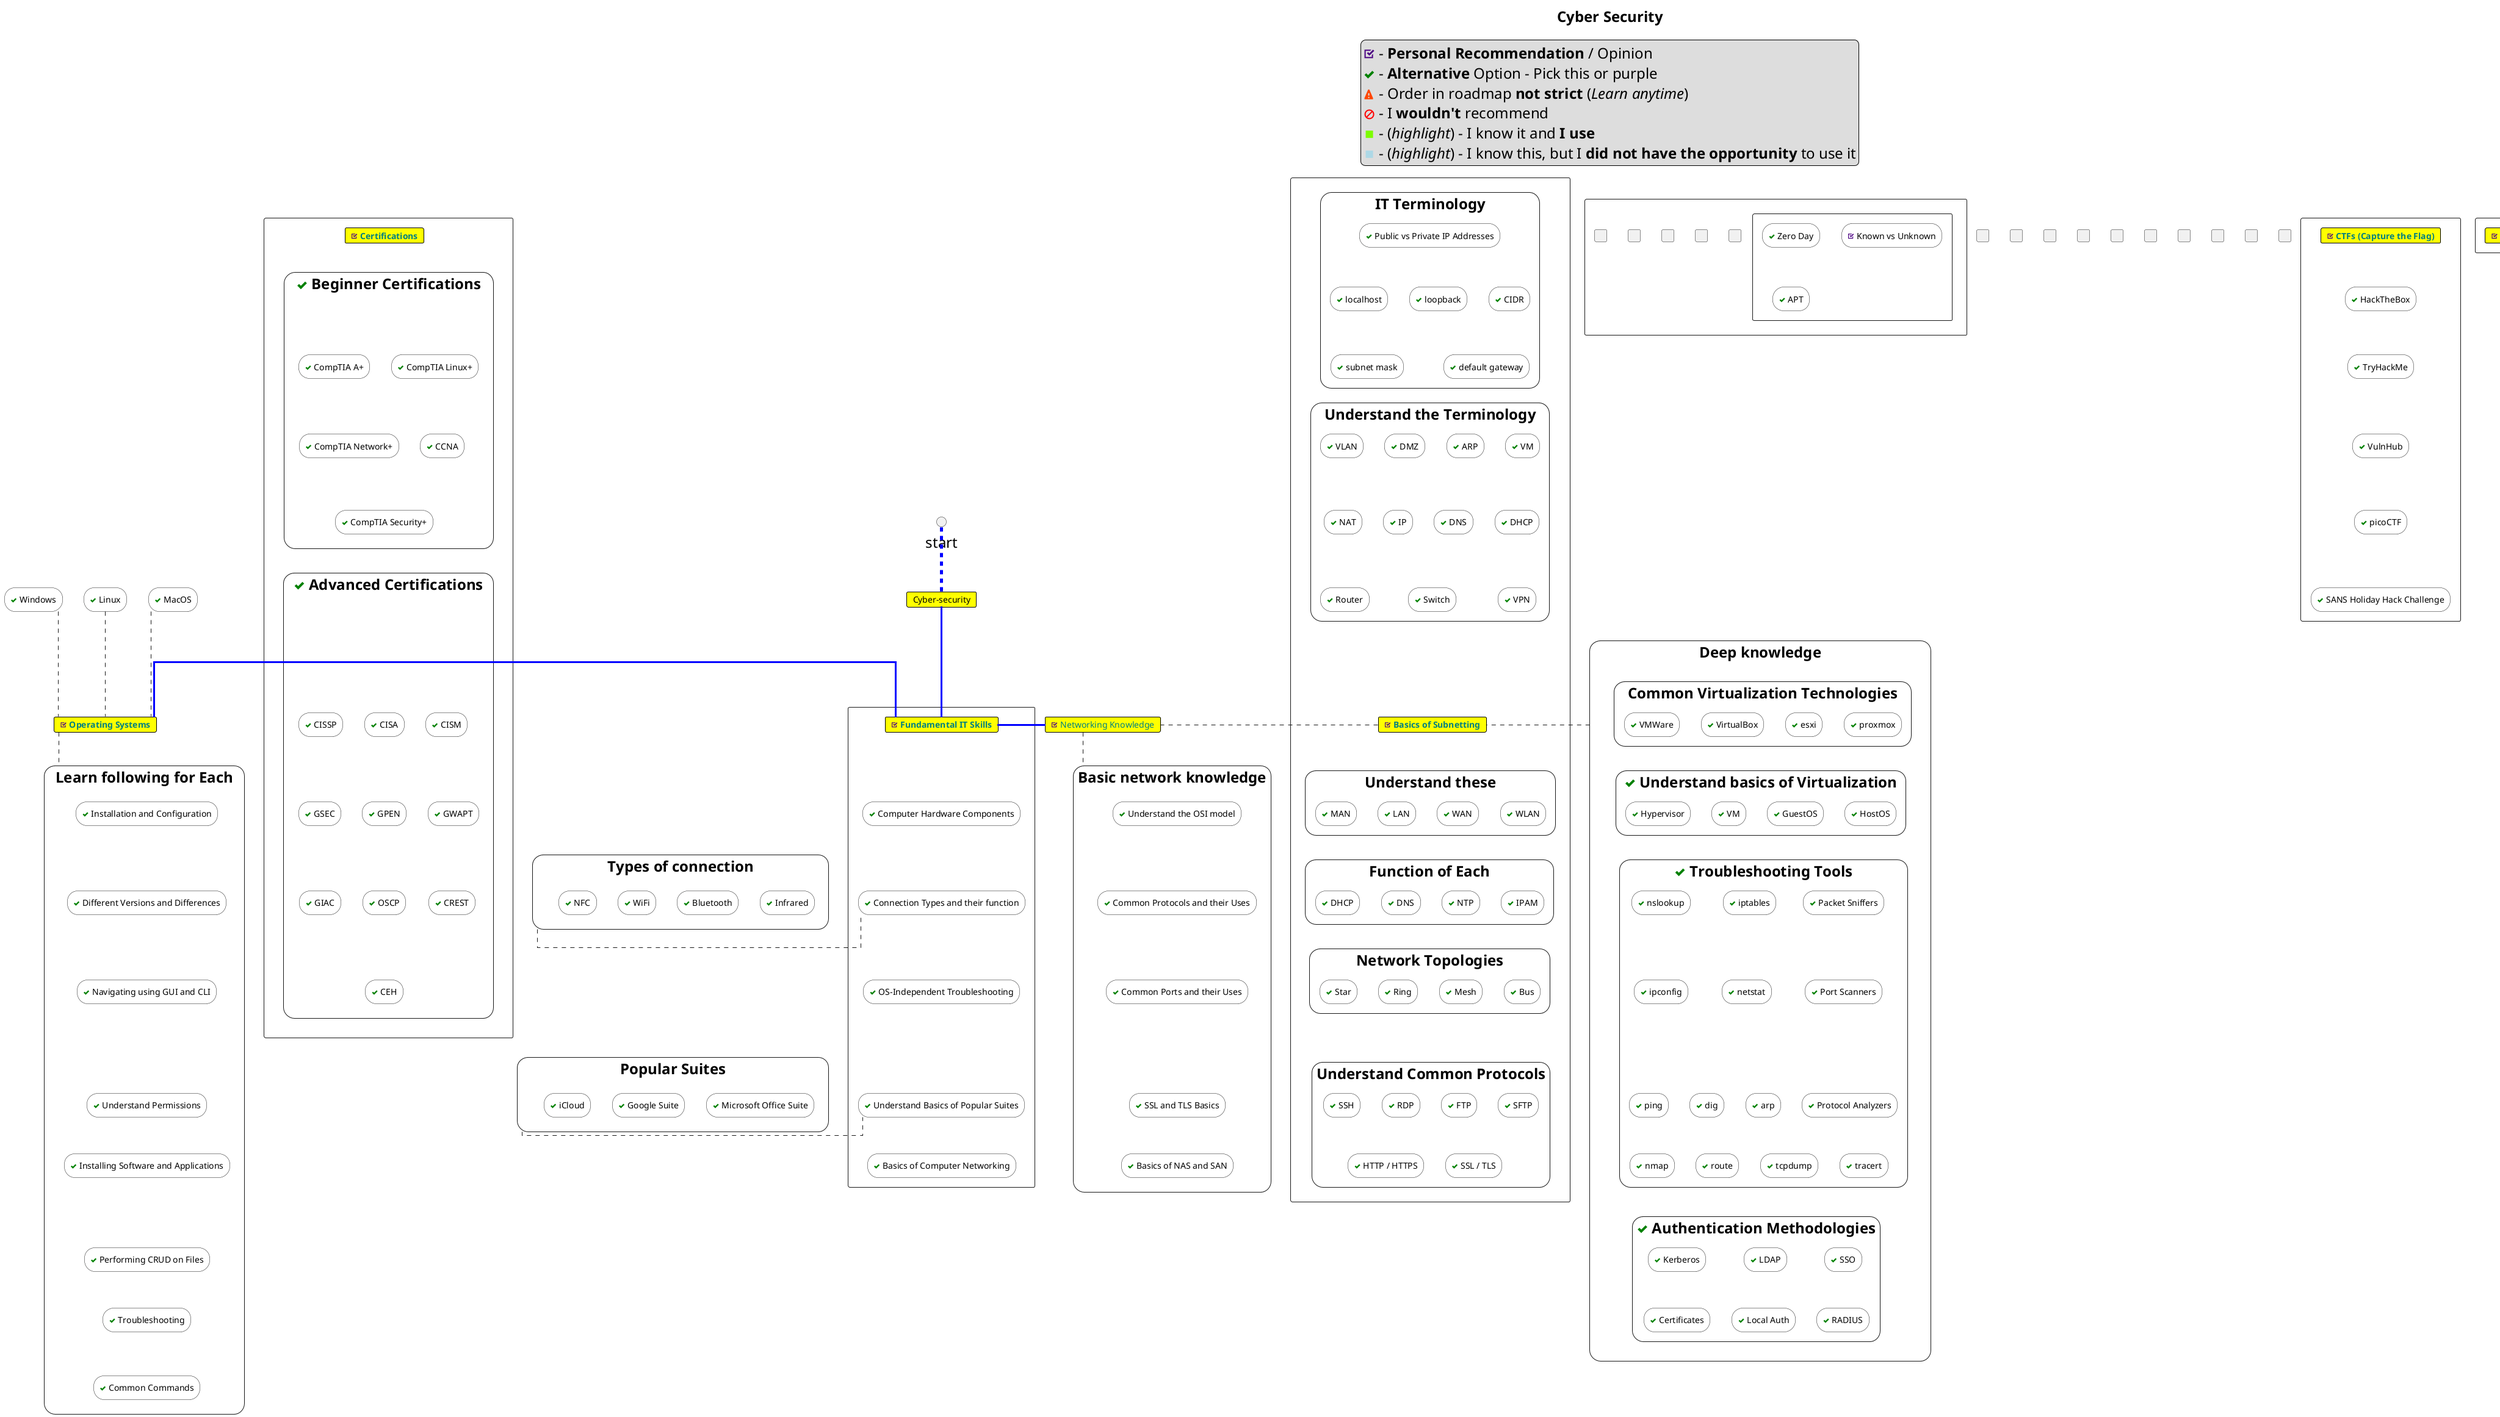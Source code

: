 @startuml hard_skills

title "Cyber Security"

'left to right direction
'scale 1600 width

<style>
     title {
         FontSize 24
         FontColor black
     }
     legend {
         FontSize 24
         FontColor black
     }
     card {
         BackGroundColor #Yellow
         LineThickness 1
         LineColor black
     }
     rectangle {
         BackgroundColor none
         Padding-left 10
     }
</style>

skinparam linetype polyline
skinparam linetype ortho
skinparam componentStyle rectangle
skinparam rectangle {
    roundCorner 35
}

legend top center
    <color:Indigo><&task></color> - <b>Personal Recommendation</b> / Opinion
    <color:Green><&check></color> - <b>Alternative</b> Option - Pick this or purple
    <color:OrangeRed><&warning></color> - Order in roadmap <b>not strict</b> (<i>Learn anytime</i>)
    <color:Red><&ban></color> - I <b>wouldn't</b> recommend
    <color:LawnGreen><&media-stop></color> - (<i>highlight</i>) - I know it and <b>I use</b>
    <color:LightBlue><&media-stop></color> - (<i>highlight</i>) - I know this, but I <b>did not have the opportunity</b> to use it
end legend

component {
    card "<color:Indigo><&task></color> \
<b>CTFs (Capture the Flag)"                                                 as ctf  #text:Teal
    rectangle "<color:Green><&check></color> HackTheBox"                    as ctfh
    rectangle "<color:Green><&check></color> TryHackMe"                     as ctft
    rectangle "<color:Green><&check></color> VulnHub"                       as ctfv
    rectangle "<color:Green><&check></color> picoCTF"                       as ctfp
    rectangle "<color:Green><&check></color> SANS Holiday Hack Challenge"   as ctfs
}
ctf  .[hidden]d. ctfh
ctfh .[hidden]d. ctft
ctft .[hidden]d. ctfv
ctfv .[hidden]d. ctfp
ctfp .[hidden]d. ctfs

component {
    card "<color:Indigo><&task></color> \
<b>Certifications"                                                      as cert     #text:Teal

    rectangle "<color:Green><&check></color> Beginner Certifications"   as certbc {
        rectangle "<color:Green><&check></color> CompTIA A+"            as certta
        rectangle "<color:Green><&check></color> CompTIA Linux+"        as certtl
        rectangle "<color:Green><&check></color> CompTIA Network+"      as certtn
        rectangle "<color:Green><&check></color> CCNA"                  as certna
        rectangle "<color:Green><&check></color> CompTIA Security+"     as certts
    }
    rectangle "<color:Green><&check></color> Advanced Certifications"   as certac {
        rectangle "<color:Green><&check></color> CISSP"                 as certcs
        rectangle "<color:Green><&check></color> CISA"                  as certca
        rectangle "<color:Green><&check></color> CISM"                  as certcm
        rectangle "<color:Green><&check></color> GSEC"                  as certgs
        rectangle "<color:Green><&check></color> GPEN"                  as certgn
        rectangle "<color:Green><&check></color> GWAPT"                 as certgw
        rectangle "<color:Green><&check></color> GIAC"                  as certgi
        rectangle "<color:Green><&check></color> OSCP"                  as certos
        rectangle "<color:Green><&check></color> CREST"                 as certcr
        rectangle "<color:Green><&check></color> CEH"                   as certch
    }
}
certta .[hidden]r. certtl
certtn .[hidden]r. certna

certcs .[hidden]r. certca
certca .[hidden]r. certcm
certgs .[hidden]r. certgn
certgn .[hidden]r. certgw
certgi .[hidden]r. certos
certos .[hidden]r. certch

cert   .[hidden]d. certbc
certbc .[hidden]d. certta
certbc .[hidden]d. certtl
certta .[hidden]d. certtn
certtl .[hidden]d. certna
certtn .[hidden]d. certts
certna .[hidden]d. certts
certts .[hidden]d. certac
certac .[hidden]d. certcs
certac .[hidden]d. certca
certac .[hidden]d. certcm
certcs .[hidden]d. certgs
certca .[hidden]d. certgn
certcm .[hidden]d. certgw
certgs .[hidden]d. certgi
certgn .[hidden]d. certos
certgw .[hidden]d. certcr
certgi .[hidden]d. certch
certos .[hidden]d. certch
certcr .[hidden]d. certch

card "Cyber-security" as CS

start -[#blue;dashed;thickness=5]- CS

component {
    card "<color:Indigo><&task></color> \
<b>Fundamental IT Skills"                                                           as f  #text:Teal
'    rectangle "<color:Indigo><&check></color> Fundamental IT Skills"                as fits
    rectangle "<color:Green><&check></color> Computer Hardware Components"          as fchc
    rectangle "<color:Green><&check></color> Connection Types and their function"   as fctf

    rectangle "<color:Green><&check></color> OS-Independent Troubleshooting"        as fost
    rectangle "<color:Green><&check></color> Understand Basics of Popular Suites"   as fbps

    rectangle "<color:Green><&check></color> Basics of Computer Networking"         as fbcn
}

'rectangle "<color:Indigo><&check></color> Fundamental IT Skills"                as fits
'rectangle "<color:Green><&check></color> Computer Hardware Components"          as fchc
'rectangle "<color:Green><&check></color> Connection Types and their function"   as fctf
'
'rectangle "<color:Green><&check></color> OS-Independent Troubleshooting"        as fost
'rectangle "<color:Green><&check></color> Understand Basics of Popular Suites"   as fbps
'
'rectangle "<color:Green><&check></color> Basics of Computer Networking"         as fbcn

f    .[hidden]d. fchc
'fits .[hidden]d. fchc
fchc .[hidden]d. fctf
fctf .[hidden]d. fost
fost .[hidden]d. fbps
fbps .[hidden]d. fbcn

'f    .d. fchc
''fits .d. fchc
'fchc .d. fctf
'fctf .d. fost
'fost .d. fbps
'fbps .d. fbcn

rectangle "Types of connection"                                         as tc {
    rectangle "<color:Green><&check></color> NFC"                       as tcn
    rectangle "<color:Green><&check></color> WiFi"                      as tcw
    rectangle "<color:Green><&check></color> Bluetooth"                 as tcb
    rectangle "<color:Green><&check></color> Infrared"                  as tci
}
tcn .[hidden]r. tcw
tcw .[hidden]r. tcb
tcb .[hidden]r. tci

rectangle "Popular Suites"                                              as ps {
    rectangle "<color:Green><&check></color> iCloud"                    as psi
    rectangle "<color:Green><&check></color> Google Suite"              as psg
    rectangle "<color:Green><&check></color> Microsoft Office Suite"    as psm
}
psi .[hidden]r. psg
psg .[hidden]r. psm

fctf .l. tc
fbps .l. ps

CS -[#blue;thickness=3]- f

card "<color:Indigo><&task></color> <b>Operating Systems"                           as os  #text:Teal

rectangle "<color:Green><&check></color> Windows"                                   as winos
rectangle "<color:Green><&check></color> Linux"                                     as linux
rectangle "<color:Green><&check></color> MacOS"                                     as macos

rectangle "Learn following for Each"                                                as osl   {
    rectangle "<color:Green><&check></color> Installation and Configuration"        as oslic
    rectangle "<color:Green><&check></color> Different Versions and Differences"    as osldv
    rectangle "<color:Green><&check></color> Navigating using GUI and CLI"          as oslnv
    rectangle "<color:Green><&check></color> Understand Permissions"                as oslup
    rectangle "<color:Green><&check></color> Installing Software and Applications"  as oslsa
    rectangle "<color:Green><&check></color> Performing CRUD on Files"              as oslpf
    rectangle "<color:Green><&check></color> Troubleshooting"                       as oslts
    rectangle "<color:Green><&check></color> Common Commands"                       as oslcc
}
winos .[hidden]r. linux
linux .[hidden]r. macos

oslic .[hidden]. osldv
osldv .[hidden]. oslnv
oslnv .[hidden]. oslup
oslup .[hidden]. oslsa
oslsa .[hidden]. oslpf
oslpf .[hidden]. oslts
oslts .[hidden]. oslcc

os .u. winos
os .u. linux
os .u. macos
os .d. osl

f -[#blue;thickness=3]r- os

card "<color:Indigo><&task></color> Networking Knowledge"                           as net  #text:Teal

rectangle "Basic network knowledge"                                                 as netb    {
    rectangle "<color:Green><&check></color> Understand the OSI model"              as netbosi
    rectangle "<color:Green><&check></color> Common Protocols and their Uses"       as netbpro
    rectangle "<color:Green><&check></color> Common Ports and their Uses"           as netbprt
    rectangle "<color:Green><&check></color> SSL and TLS Basics"                    as netbssl
    rectangle "<color:Green><&check></color> Basics of NAS and SAN"                 as netbnas
}
netbosi .[hidden]. netbpro
netbpro .[hidden]. netbprt
netbprt .[hidden]. netbssl
netbssl .[hidden]. netbnas

net .d. netb

f -[#blue;thickness=3]r- net

component {
    card "<color:Indigo><&task></color> \
<b>Basics of Subnetting"                                                            as nets      #text:Teal
'rectangle "Basics of Subnetting"                                                    as nets    {
    rectangle "IT Terminology"                                                      as netsi   {
        rectangle "<color:Green><&check></color> Public vs Private IP Addresses"    as netsiad
        rectangle "<color:Green><&check></color> localhost"                         as netsilh
        rectangle "<color:Green><&check></color> loopback"                          as netsilb
        rectangle "<color:Green><&check></color> CIDR"                              as netsici
        rectangle "<color:Green><&check></color> subnet mask"                       as netsism
        rectangle "<color:Green><&check></color> default gateway"                   as netsidg
    }
    rectangle "Understand the Terminology"                                          as netso   {
        rectangle "<color:Green><&check></color> VLAN"                              as netsovl
        rectangle "<color:Green><&check></color> DMZ"                               as netsodm
        rectangle "<color:Green><&check></color> ARP"                               as netsoar
        rectangle "<color:Green><&check></color> VM"                                as netsovm
        rectangle "<color:Green><&check></color> NAT"                               as netsont
        rectangle "<color:Green><&check></color> IP"                                as netsoip
        rectangle "<color:Green><&check></color> DNS"                               as netsodn
        rectangle "<color:Green><&check></color> DHCP"                              as netsodh
        rectangle "<color:Green><&check></color> Router"                            as netsort
        rectangle "<color:Green><&check></color> Switch"                            as netsosw
        rectangle "<color:Green><&check></color> VPN"                               as netsovp
    }
    rectangle "Understand these"                                                    as netsk   {
        rectangle "<color:Green><&check></color> MAN"                               as netskma
        rectangle "<color:Green><&check></color> LAN"                               as netskla
        rectangle "<color:Green><&check></color> WAN"                               as netskwa
        rectangle "<color:Green><&check></color> WLAN"                              as netskwl
    }
    rectangle "Function of Each"                                                    as netsf   {
        rectangle "<color:Green><&check></color> DHCP"                              as netsfdh
        rectangle "<color:Green><&check></color> DNS"                               as netsfdn
        rectangle "<color:Green><&check></color> NTP"                               as netsfnt
        rectangle "<color:Green><&check></color> IPAM"                              as netsfip
    }
    rectangle "Network Topologies"                                                  as netst   {
        rectangle "<color:Green><&check></color> Star"                              as netstst
        rectangle "<color:Green><&check></color> Ring"                              as netstri
        rectangle "<color:Green><&check></color> Mesh"                              as netstme
        rectangle "<color:Green><&check></color> Bus"                               as netstbs
    }
    rectangle "Understand Common Protocols"                                         as netsp   {
        rectangle "<color:Green><&check></color> SSH"                               as netspss
        rectangle "<color:Green><&check></color> RDP"                               as netsprd
        rectangle "<color:Green><&check></color> FTP"                               as netspft
        rectangle "<color:Green><&check></color> SFTP"                              as netspsf
        rectangle "<color:Green><&check></color> HTTP / HTTPS"                      as netspht
        rectangle "<color:Green><&check></color> SSL / TLS"                         as netsptl
    }
}
' INTERNAL
netsilh .[hidden]r. netsilb
netsilb .[hidden]r. netsici
netsism .[hidden]r. netsidg
netsovl .[hidden]r. netsodm
netsodm .[hidden]r. netsoar
netsoar .[hidden]r. netsovm
netsont .[hidden]r. netsoip
netsoip .[hidden]r. netsodn
netsodn .[hidden]r. netsodh
netsort .[hidden]r. netsosw
netsosw .[hidden]r. netsovp
netskma .[hidden]r. netskla
netskla .[hidden]r. netskwa
netskwa .[hidden]r. netskwl
netsfdh .[hidden]r. netsfdn
netsfdn .[hidden]r. netsfnt
netsfnt .[hidden]r. netsfip
netstst .[hidden]r. netstri
netstri .[hidden]r. netstme
netstme .[hidden]r. netstbs
netspss .[hidden]r. netsprd
netsprd .[hidden]r. netspft
netspft .[hidden]r. netspsf
netspht .[hidden]r. netsptl
netsiad .[hidden]d. netsilh
netsiad .[hidden]d. netsici
netsilh .[hidden]d. netsism
netsici .[hidden]d. netsidg
netsovl .[hidden]d. netsont
netsovm .[hidden]d. netsodh
netsont .[hidden]d. netsort
netsodh .[hidden]d. netsovp
netspss .[hidden]d. netspht
netsprd .[hidden]d. netspht
netspft .[hidden]d. netsptl
netspsf .[hidden]d. netsptl
' CARD POSITION
netsosw .[hidden]d. nets
nets    .[hidden]d. netskla
nets    .[hidden]d. netskwa
' EXTERNAL
netsism .[hidden]d. netsovl
netsidg .[hidden]d. netsovm
netsort .[hidden]d. netskma
netsovp .[hidden]d. netskwl
netskma .[hidden]d. netsfdh
netskwl .[hidden]d. netsfip
netsfdh .[hidden]d. netstst
netsfip .[hidden]d. netstbs
netstst .[hidden]d. netspss
netstbs .[hidden]d. netspsf

net .l. nets

rectangle "Deep knowledge"                                                          as netd    {
    rectangle "Common Virtualization Technologies"                                  as netdc   {
        rectangle "<color:Green><&check></color> VMWare"                            as netdcwr
        rectangle "<color:Green><&check></color> VirtualBox"                        as netdcvb
        rectangle "<color:Green><&check></color> esxi"                              as netdcex
        rectangle "<color:Green><&check></color> proxmox"                           as netdcpm
    }
    rectangle "<color:Green><&check></color> Understand basics of Virtualization"   as netdv   {
        rectangle "<color:Green><&check></color> Hypervisor"                        as netdvhv
        rectangle "<color:Green><&check></color> VM"                                as netdvvm
        rectangle "<color:Green><&check></color> GuestOS"                           as netdvgo
        rectangle "<color:Green><&check></color> HostOS"                            as netdvho
    }
    rectangle "<color:Green><&check></color> Troubleshooting Tools"                 as netdt   {
        rectangle "<color:Green><&check></color> nslookup"                          as netdtns
        rectangle "<color:Green><&check></color> iptables"                          as netdtit
        rectangle "<color:Green><&check></color> Packet Sniffers"                   as netdtps
        rectangle "<color:Green><&check></color> ipconfig"                          as netdtic
        rectangle "<color:Green><&check></color> netstat"                           as netdtst
        rectangle "<color:Green><&check></color> Port Scanners"                     as netdtsc
        rectangle "<color:Green><&check></color> ping"                              as netdtpi
        rectangle "<color:Green><&check></color> dig"                               as netdtdi
        rectangle "<color:Green><&check></color> arp"                               as netdtar
        rectangle "<color:Green><&check></color> Protocol Analyzers"                as netdtpa
        rectangle "<color:Green><&check></color> nmap"                              as netdtnm
        rectangle "<color:Green><&check></color> route"                             as netdtro
        rectangle "<color:Green><&check></color> tcpdump"                           as netdttc
        rectangle "<color:Green><&check></color> tracert"                           as netdttr
    }
    rectangle "<color:Green><&check></color> Authentication Methodologies"          as netda   {
        rectangle "<color:Green><&check></color> Kerberos"                          as netdakr
        rectangle "<color:Green><&check></color> LDAP"                              as netdald
        rectangle "<color:Green><&check></color> SSO"                               as netdass
        rectangle "<color:Green><&check></color> Certificates"                      as netdace
        rectangle "<color:Green><&check></color> Local Auth"                        as netdala
        rectangle "<color:Green><&check></color> RADIUS"                            as netdara
    }
}
' INTERNAL
netdcwr .[hidden]r. netdcvb
netdcvb .[hidden]r. netdcex
netdcex .[hidden]r. netdcpm
netdvhv .[hidden]r. netdvvm
netdvvm .[hidden]r. netdvgo
netdvgo .[hidden]r. netdvho
netdtns .[hidden]r. netdtit
netdtit .[hidden]r. netdtps
netdtic .[hidden]r. netdtst
netdtst .[hidden]r. netdtsc
netdtpi .[hidden]r. netdtdi
netdtdi .[hidden]r. netdtar
netdtar .[hidden]r. netdtpa
netdtnm .[hidden]r. netdtro
netdtro .[hidden]r. netdttc
netdttc .[hidden]r. netdttr
netdakr .[hidden]r. netdald
netdald .[hidden]r. netdass
netdace .[hidden]r. netdala
netdala .[hidden]r. netdara
netdtns .[hidden]d. netdtic
netdtic .[hidden]d. netdtpi
netdtpi .[hidden]d. netdtnm
netdtps .[hidden]d. netdtsc
netdtsc .[hidden]d. netdtpa
netdtpa .[hidden]d. netdttr
netdakr .[hidden]d. netdace
netdass .[hidden]d. netdara
' EXTERNAL
netdcwr .[hidden]d. netdvhv
netdvhv .[hidden]d. netdtns
netdtnm .[hidden]d. netdakr
netdcpm .[hidden]d. netdvho
netdvho .[hidden]d. netdtps
netdttr .[hidden]d. netdass

nets .l. netd

component {
    card "<color:Indigo><&task></color> \
<b>Security Skills and Knowledge"                           as lrn  #text:Teal
}

component {
    card "<color:Indigo><&task></color> \
<b>"                                            as lrn  #text:Teal
'Understand Common Hacking Tools
'Understand Common Exploit Frameworks
'Understand Concept of Defense in Depth
'Understand Concept of Runbooks
'Understand Basics of Forensics
'Basics and Concepts of Threat Hunting
'Basics of Vulnerability Management
'Basics of Reverse Engineering
'Penetration Testing Rules of Engagement
'Perimiter vs DMZ vs Segmentation
}

component {
    card "<color:Indigo><&task></color> \
<b>"                           as lrn  #text:Teal
'Core Concepts of Zero Trust
'Roles of Compliance and Auditors
'Understand the Definition of Risk
'Understand Backups and Resiliency
'Cyber Kill Chain MFA and 2FA
'Operating System Hardening
'Understand the Concept of Isolation
'Basics of IDS and IPS Honeypots
'Authentication vs Authorization
}

component {
    card "<color:Indigo><&task></color> \
<b>"                           as lrn  #text:Teal
'Blue Team vs Red Team vs Purple Team
'False Negative / False Positive True Negative / True Positive
'Basics of Threat Intel, OSINT
'Understand Handshakes
'Understand CIA Triad
'Privilege escalation / User based Attacks
'Web Based Attacks and OWASP 10
'Learn how Malware Operates and Types
}

component {
    component {
        card "<color:Indigo><&task></color> \
    <b>Tools for Incident Response and Discovery"   as lrn  #text:Teal
    'nmap tracert nslookup dig curl
    'ipconfig hping ping arp cat dd
    'head tail grep wireshark winhex
    'memdump FTK Imager autopsy
    }
    component {
        card "<color:Indigo><&task></color> \
    <b>Understand Frameworks"                       as lrn  #text:Teal
    'ATT&CK Kill chain Diamond Model
    }
    component {
        card "<color:Indigo><&task></color> \
    <b>Understand Common Standards"                 as lrn  #text:Teal
    'ISO NIST RMF CIS CSF
    }
    component {
        card "<color:Indigo><&task></color> \
    <b>Understand"                                  as lrn  #text:Teal
    'SIEM SOAR
    }
    component {
        card "<color:Indigo><&task></color> \
    <b>Common Distros for Hacking"                  as lrn  #text:Teal
    'ParrotOS Kali Linux
    }
    component {
        card "<color:Indigo><&task></color> \
    <b>Using tools for unintended purposes"         as lrn  #text:Teal
    'LOLBAS
    }
    component {
        card "<color:Indigo><&task></color> \
    <b>Learn how to find and use these logs"        as lrn  #text:Teal
    'Event Logs syslogs netflow
    'Packet Captures Firewall Logs
    }
    component {
        card "<color:Indigo><&task></color> \
    <b>Understand Hardening Concepts"               as lrn  #text:Teal
    'MAC-based NAC-based Port Blocking
    'Group Policy ACLs Sinkholes Patching
    'Jump Server Endpoint Security
    }
}

component {
    component {
        card "<color:Indigo><&task></color> \
    <b>Basics of Cryptography"                                      as lrn  #text:Teal
    'Salting Hashing Key Exchange
    'PKI Pvt Key vs Pub Key Obfuscation
    }
    component {
        card "<color:Indigo><&task></color> \
    <b>Understand Secure vs Unsecure Protocols"                     as lrn  #text:Teal
    'FTP vs SFTP SSL vs TLS IPSEC
    'DNSSEC LDAPS SRTP S/MIME
    }
    component {
        card "<color:Indigo><&task></color> \
    <b>Understand the following Terms"                              as lrn  #text:Teal
    'Antivirus Antimalware EDR DLP
    'Firewall and Nextgen Firewall HIPS
    'NIDS NIPS Host Based Firewall
    'Sandboxing ACL EAP vs PEAP
    'WPA vs WPA2 vs WPA3 vs WEP WPS
    }
    component {
        card "<color:Indigo><&task></color> \
    <b>Understand the Incident Response Process"                    as lrn  #text:Teal
    'Preparation Identification
    'Containment Eradication
    'Recovery Lessons Learned
    }
    component {
        card "<color:Indigo><&task></color> \
    <b>Understand Threat Classification"                            as lrn  #text:Teal
    'Zero Day Known vs Unknown APT
        rectangle "<color:Green><&check></color> Zero Day"          as lrnp
        rectangle "<color:Indigo><&task></color> Known vs Unknown"  as lrng
        rectangle "<color:Green><&check></color> APT"               as lrnt
    }
    component {
        card "<color:Indigo><&task></color> \
    <b>Understand Common Tools"                     as lrn  #text:Teal
    'VirusTotal Joe Sandbox any.run urlvoid urlscan WHOIS
    }
}

component {
    component {
        card "<color:Indigo><&task></color> \
    <b>Attack Types and Differences"                     as lrn  #text:Teal
    'Phishing vs Vishing vs Whaling vs Smishing
    'Spam vs Spim Shoulder Surfing
    'Dumpster Diving Tailgating Zero Day
    'Social Engineering Reconnaissance
    'Impersonation Watering Hole Attack
    'Drive by Attack Typo Squatting
    'Brute Force vs Password Spray
    }
    component {
        card "<color:Indigo><&task></color> \
    <b>Common Network Based Attacks"                        as lrn  #text:Teal
    'DoS vs DDoS MITM ARP Poisoning
    'Evil Twin DNS Poisoning Spoofing
    'Deauth Attack VLAN Hopping
    'Rogue Access Point War-driving/dialing
    }
    component {
        card "<color:Indigo><&task></color> \
    <b>"                                                    as lrn  #text:Teal
    'Buffer Overflow Memory Leak XSS
    'SQL Injection CSRF Replay Attack
    'Pass the Hash Directory Traversal
    }
    component {
        card "<color:Indigo><&task></color> \
    <b>Understand Audience"                                 as lrn  #text:Teal
    'Stakeholders HR Legal Compliance
    'Management
    }
}

component {
    card "<color:Indigo><&task></color> \
<b>Cloud skills and Knowledge"                           as lrn  #text:Teal
}

component {
    card "<color:Indigo><&task></color> \
<b>"                           as lrn  #text:Teal
'Understand concepts of security in the cloud
'Understand the basics and general flow of deploying in the cloud
'Understand the di"erences between cloud and on-premises
'Understand the concept of infrastructure as code
'Understand the concept of Serverless
'Understand the concept of CDN
}

component {
    card "<color:Indigo><&task></color> \
<b>Understand Cloud Services"                           as lrn  #text:Teal
'SaaS PaaS IaaS
}
component {
    card "<color:Indigo><&task></color> \
<b>Common Cloud Environments"                           as lrn  #text:Teal
'AWS GCP Azure
}

component {
    card "<color:Indigo><&task></color> \
<b>Cloud Models"                           as lrn  #text:Teal
'Private Public Hybrid
}
component {
    card "<color:Indigo><&task></color> \
<b>Common Cloud Storage"                           as lrn  #text:Teal
'S3 Dropbox Box
'OneDrive Google Drive
'iCloud
}

component {
    card "<color:Indigo><&task></color> \
<b>Programming Skills and Knowledge (Optional But Recommended)"       as lrn  #text:Teal
}

'Python
'Go
'JavaScript
'C++
'Bash
'PowerShell

'Keep Learning

@enduml